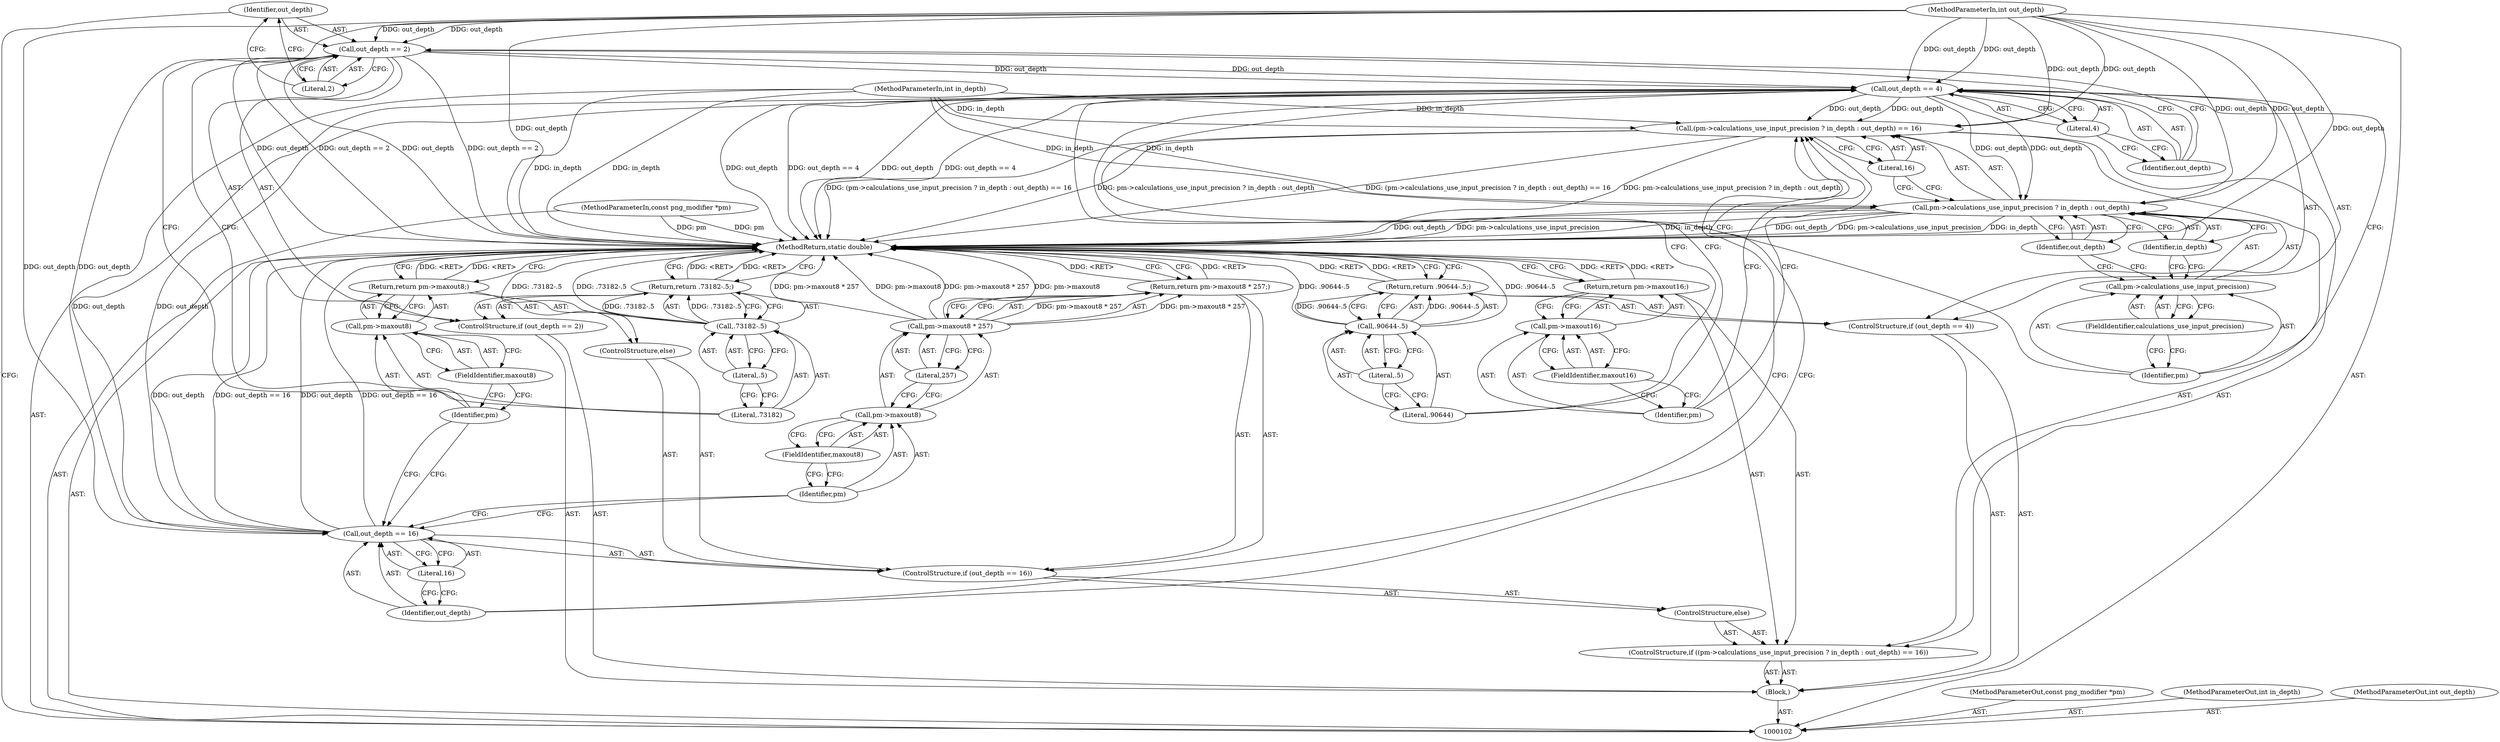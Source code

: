 digraph "0_Android_9d4853418ab2f754c2b63e091c29c5529b8b86ca_108" {
"1000107" [label="(ControlStructure,if (out_depth == 2))"];
"1000110" [label="(Literal,2)"];
"1000108" [label="(Call,out_depth == 2)"];
"1000109" [label="(Identifier,out_depth)"];
"1000111" [label="(Return,return .73182-.5;)"];
"1000114" [label="(Literal,.5)"];
"1000112" [label="(Call,.73182-.5)"];
"1000113" [label="(Literal,.73182)"];
"1000115" [label="(ControlStructure,if (out_depth == 4))"];
"1000118" [label="(Literal,4)"];
"1000116" [label="(Call,out_depth == 4)"];
"1000117" [label="(Identifier,out_depth)"];
"1000119" [label="(Return,return .90644-.5;)"];
"1000122" [label="(Literal,.5)"];
"1000120" [label="(Call,.90644-.5)"];
"1000121" [label="(Literal,.90644)"];
"1000123" [label="(ControlStructure,if ((pm->calculations_use_input_precision ? in_depth : out_depth) == 16))"];
"1000128" [label="(FieldIdentifier,calculations_use_input_precision)"];
"1000129" [label="(Identifier,in_depth)"];
"1000124" [label="(Call,(pm->calculations_use_input_precision ? in_depth : out_depth) == 16)"];
"1000130" [label="(Identifier,out_depth)"];
"1000125" [label="(Call,pm->calculations_use_input_precision ? in_depth : out_depth)"];
"1000126" [label="(Call,pm->calculations_use_input_precision)"];
"1000127" [label="(Identifier,pm)"];
"1000131" [label="(Literal,16)"];
"1000132" [label="(Return,return pm->maxout16;)"];
"1000135" [label="(FieldIdentifier,maxout16)"];
"1000133" [label="(Call,pm->maxout16)"];
"1000134" [label="(Identifier,pm)"];
"1000152" [label="(MethodReturn,static double)"];
"1000103" [label="(MethodParameterIn,const png_modifier *pm)"];
"1000184" [label="(MethodParameterOut,const png_modifier *pm)"];
"1000104" [label="(MethodParameterIn,int in_depth)"];
"1000185" [label="(MethodParameterOut,int in_depth)"];
"1000105" [label="(MethodParameterIn,int out_depth)"];
"1000186" [label="(MethodParameterOut,int out_depth)"];
"1000136" [label="(ControlStructure,else)"];
"1000138" [label="(Call,out_depth == 16)"];
"1000139" [label="(Identifier,out_depth)"];
"1000140" [label="(Literal,16)"];
"1000137" [label="(ControlStructure,if (out_depth == 16))"];
"1000141" [label="(Return,return pm->maxout8 * 257;)"];
"1000145" [label="(FieldIdentifier,maxout8)"];
"1000146" [label="(Literal,257)"];
"1000142" [label="(Call,pm->maxout8 * 257)"];
"1000143" [label="(Call,pm->maxout8)"];
"1000144" [label="(Identifier,pm)"];
"1000147" [label="(ControlStructure,else)"];
"1000148" [label="(Return,return pm->maxout8;)"];
"1000151" [label="(FieldIdentifier,maxout8)"];
"1000149" [label="(Call,pm->maxout8)"];
"1000150" [label="(Identifier,pm)"];
"1000106" [label="(Block,)"];
"1000107" -> "1000106"  [label="AST: "];
"1000108" -> "1000107"  [label="AST: "];
"1000111" -> "1000107"  [label="AST: "];
"1000110" -> "1000108"  [label="AST: "];
"1000110" -> "1000109"  [label="CFG: "];
"1000108" -> "1000110"  [label="CFG: "];
"1000108" -> "1000107"  [label="AST: "];
"1000108" -> "1000110"  [label="CFG: "];
"1000109" -> "1000108"  [label="AST: "];
"1000110" -> "1000108"  [label="AST: "];
"1000113" -> "1000108"  [label="CFG: "];
"1000117" -> "1000108"  [label="CFG: "];
"1000108" -> "1000152"  [label="DDG: out_depth == 2"];
"1000108" -> "1000152"  [label="DDG: out_depth"];
"1000105" -> "1000108"  [label="DDG: out_depth"];
"1000108" -> "1000116"  [label="DDG: out_depth"];
"1000109" -> "1000108"  [label="AST: "];
"1000109" -> "1000102"  [label="CFG: "];
"1000110" -> "1000109"  [label="CFG: "];
"1000111" -> "1000107"  [label="AST: "];
"1000111" -> "1000112"  [label="CFG: "];
"1000112" -> "1000111"  [label="AST: "];
"1000152" -> "1000111"  [label="CFG: "];
"1000111" -> "1000152"  [label="DDG: <RET>"];
"1000112" -> "1000111"  [label="DDG: .73182-.5"];
"1000114" -> "1000112"  [label="AST: "];
"1000114" -> "1000113"  [label="CFG: "];
"1000112" -> "1000114"  [label="CFG: "];
"1000112" -> "1000111"  [label="AST: "];
"1000112" -> "1000114"  [label="CFG: "];
"1000113" -> "1000112"  [label="AST: "];
"1000114" -> "1000112"  [label="AST: "];
"1000111" -> "1000112"  [label="CFG: "];
"1000112" -> "1000152"  [label="DDG: .73182-.5"];
"1000112" -> "1000111"  [label="DDG: .73182-.5"];
"1000113" -> "1000112"  [label="AST: "];
"1000113" -> "1000108"  [label="CFG: "];
"1000114" -> "1000113"  [label="CFG: "];
"1000115" -> "1000106"  [label="AST: "];
"1000116" -> "1000115"  [label="AST: "];
"1000119" -> "1000115"  [label="AST: "];
"1000118" -> "1000116"  [label="AST: "];
"1000118" -> "1000117"  [label="CFG: "];
"1000116" -> "1000118"  [label="CFG: "];
"1000116" -> "1000115"  [label="AST: "];
"1000116" -> "1000118"  [label="CFG: "];
"1000117" -> "1000116"  [label="AST: "];
"1000118" -> "1000116"  [label="AST: "];
"1000121" -> "1000116"  [label="CFG: "];
"1000127" -> "1000116"  [label="CFG: "];
"1000116" -> "1000152"  [label="DDG: out_depth"];
"1000116" -> "1000152"  [label="DDG: out_depth == 4"];
"1000108" -> "1000116"  [label="DDG: out_depth"];
"1000105" -> "1000116"  [label="DDG: out_depth"];
"1000116" -> "1000124"  [label="DDG: out_depth"];
"1000116" -> "1000125"  [label="DDG: out_depth"];
"1000116" -> "1000138"  [label="DDG: out_depth"];
"1000117" -> "1000116"  [label="AST: "];
"1000117" -> "1000108"  [label="CFG: "];
"1000118" -> "1000117"  [label="CFG: "];
"1000119" -> "1000115"  [label="AST: "];
"1000119" -> "1000120"  [label="CFG: "];
"1000120" -> "1000119"  [label="AST: "];
"1000152" -> "1000119"  [label="CFG: "];
"1000119" -> "1000152"  [label="DDG: <RET>"];
"1000120" -> "1000119"  [label="DDG: .90644-.5"];
"1000122" -> "1000120"  [label="AST: "];
"1000122" -> "1000121"  [label="CFG: "];
"1000120" -> "1000122"  [label="CFG: "];
"1000120" -> "1000119"  [label="AST: "];
"1000120" -> "1000122"  [label="CFG: "];
"1000121" -> "1000120"  [label="AST: "];
"1000122" -> "1000120"  [label="AST: "];
"1000119" -> "1000120"  [label="CFG: "];
"1000120" -> "1000152"  [label="DDG: .90644-.5"];
"1000120" -> "1000119"  [label="DDG: .90644-.5"];
"1000121" -> "1000120"  [label="AST: "];
"1000121" -> "1000116"  [label="CFG: "];
"1000122" -> "1000121"  [label="CFG: "];
"1000123" -> "1000106"  [label="AST: "];
"1000124" -> "1000123"  [label="AST: "];
"1000132" -> "1000123"  [label="AST: "];
"1000136" -> "1000123"  [label="AST: "];
"1000128" -> "1000126"  [label="AST: "];
"1000128" -> "1000127"  [label="CFG: "];
"1000126" -> "1000128"  [label="CFG: "];
"1000129" -> "1000125"  [label="AST: "];
"1000129" -> "1000126"  [label="CFG: "];
"1000125" -> "1000129"  [label="CFG: "];
"1000124" -> "1000123"  [label="AST: "];
"1000124" -> "1000131"  [label="CFG: "];
"1000125" -> "1000124"  [label="AST: "];
"1000131" -> "1000124"  [label="AST: "];
"1000134" -> "1000124"  [label="CFG: "];
"1000139" -> "1000124"  [label="CFG: "];
"1000124" -> "1000152"  [label="DDG: pm->calculations_use_input_precision ? in_depth : out_depth"];
"1000124" -> "1000152"  [label="DDG: (pm->calculations_use_input_precision ? in_depth : out_depth) == 16"];
"1000104" -> "1000124"  [label="DDG: in_depth"];
"1000116" -> "1000124"  [label="DDG: out_depth"];
"1000105" -> "1000124"  [label="DDG: out_depth"];
"1000130" -> "1000125"  [label="AST: "];
"1000130" -> "1000126"  [label="CFG: "];
"1000125" -> "1000130"  [label="CFG: "];
"1000125" -> "1000124"  [label="AST: "];
"1000125" -> "1000129"  [label="CFG: "];
"1000125" -> "1000130"  [label="CFG: "];
"1000126" -> "1000125"  [label="AST: "];
"1000129" -> "1000125"  [label="AST: "];
"1000130" -> "1000125"  [label="AST: "];
"1000131" -> "1000125"  [label="CFG: "];
"1000125" -> "1000152"  [label="DDG: out_depth"];
"1000125" -> "1000152"  [label="DDG: pm->calculations_use_input_precision"];
"1000125" -> "1000152"  [label="DDG: in_depth"];
"1000104" -> "1000125"  [label="DDG: in_depth"];
"1000116" -> "1000125"  [label="DDG: out_depth"];
"1000105" -> "1000125"  [label="DDG: out_depth"];
"1000126" -> "1000125"  [label="AST: "];
"1000126" -> "1000128"  [label="CFG: "];
"1000127" -> "1000126"  [label="AST: "];
"1000128" -> "1000126"  [label="AST: "];
"1000129" -> "1000126"  [label="CFG: "];
"1000130" -> "1000126"  [label="CFG: "];
"1000127" -> "1000126"  [label="AST: "];
"1000127" -> "1000116"  [label="CFG: "];
"1000128" -> "1000127"  [label="CFG: "];
"1000131" -> "1000124"  [label="AST: "];
"1000131" -> "1000125"  [label="CFG: "];
"1000124" -> "1000131"  [label="CFG: "];
"1000132" -> "1000123"  [label="AST: "];
"1000132" -> "1000133"  [label="CFG: "];
"1000133" -> "1000132"  [label="AST: "];
"1000152" -> "1000132"  [label="CFG: "];
"1000132" -> "1000152"  [label="DDG: <RET>"];
"1000135" -> "1000133"  [label="AST: "];
"1000135" -> "1000134"  [label="CFG: "];
"1000133" -> "1000135"  [label="CFG: "];
"1000133" -> "1000132"  [label="AST: "];
"1000133" -> "1000135"  [label="CFG: "];
"1000134" -> "1000133"  [label="AST: "];
"1000135" -> "1000133"  [label="AST: "];
"1000132" -> "1000133"  [label="CFG: "];
"1000134" -> "1000133"  [label="AST: "];
"1000134" -> "1000124"  [label="CFG: "];
"1000135" -> "1000134"  [label="CFG: "];
"1000152" -> "1000102"  [label="AST: "];
"1000152" -> "1000111"  [label="CFG: "];
"1000152" -> "1000119"  [label="CFG: "];
"1000152" -> "1000132"  [label="CFG: "];
"1000152" -> "1000141"  [label="CFG: "];
"1000152" -> "1000148"  [label="CFG: "];
"1000116" -> "1000152"  [label="DDG: out_depth"];
"1000116" -> "1000152"  [label="DDG: out_depth == 4"];
"1000142" -> "1000152"  [label="DDG: pm->maxout8 * 257"];
"1000142" -> "1000152"  [label="DDG: pm->maxout8"];
"1000124" -> "1000152"  [label="DDG: pm->calculations_use_input_precision ? in_depth : out_depth"];
"1000124" -> "1000152"  [label="DDG: (pm->calculations_use_input_precision ? in_depth : out_depth) == 16"];
"1000108" -> "1000152"  [label="DDG: out_depth == 2"];
"1000108" -> "1000152"  [label="DDG: out_depth"];
"1000104" -> "1000152"  [label="DDG: in_depth"];
"1000105" -> "1000152"  [label="DDG: out_depth"];
"1000138" -> "1000152"  [label="DDG: out_depth"];
"1000138" -> "1000152"  [label="DDG: out_depth == 16"];
"1000112" -> "1000152"  [label="DDG: .73182-.5"];
"1000120" -> "1000152"  [label="DDG: .90644-.5"];
"1000125" -> "1000152"  [label="DDG: out_depth"];
"1000125" -> "1000152"  [label="DDG: pm->calculations_use_input_precision"];
"1000125" -> "1000152"  [label="DDG: in_depth"];
"1000103" -> "1000152"  [label="DDG: pm"];
"1000111" -> "1000152"  [label="DDG: <RET>"];
"1000132" -> "1000152"  [label="DDG: <RET>"];
"1000119" -> "1000152"  [label="DDG: <RET>"];
"1000148" -> "1000152"  [label="DDG: <RET>"];
"1000141" -> "1000152"  [label="DDG: <RET>"];
"1000103" -> "1000102"  [label="AST: "];
"1000103" -> "1000152"  [label="DDG: pm"];
"1000184" -> "1000102"  [label="AST: "];
"1000104" -> "1000102"  [label="AST: "];
"1000104" -> "1000152"  [label="DDG: in_depth"];
"1000104" -> "1000124"  [label="DDG: in_depth"];
"1000104" -> "1000125"  [label="DDG: in_depth"];
"1000185" -> "1000102"  [label="AST: "];
"1000105" -> "1000102"  [label="AST: "];
"1000105" -> "1000152"  [label="DDG: out_depth"];
"1000105" -> "1000108"  [label="DDG: out_depth"];
"1000105" -> "1000116"  [label="DDG: out_depth"];
"1000105" -> "1000124"  [label="DDG: out_depth"];
"1000105" -> "1000125"  [label="DDG: out_depth"];
"1000105" -> "1000138"  [label="DDG: out_depth"];
"1000186" -> "1000102"  [label="AST: "];
"1000136" -> "1000123"  [label="AST: "];
"1000137" -> "1000136"  [label="AST: "];
"1000138" -> "1000137"  [label="AST: "];
"1000138" -> "1000140"  [label="CFG: "];
"1000139" -> "1000138"  [label="AST: "];
"1000140" -> "1000138"  [label="AST: "];
"1000144" -> "1000138"  [label="CFG: "];
"1000150" -> "1000138"  [label="CFG: "];
"1000138" -> "1000152"  [label="DDG: out_depth"];
"1000138" -> "1000152"  [label="DDG: out_depth == 16"];
"1000105" -> "1000138"  [label="DDG: out_depth"];
"1000116" -> "1000138"  [label="DDG: out_depth"];
"1000139" -> "1000138"  [label="AST: "];
"1000139" -> "1000124"  [label="CFG: "];
"1000140" -> "1000139"  [label="CFG: "];
"1000140" -> "1000138"  [label="AST: "];
"1000140" -> "1000139"  [label="CFG: "];
"1000138" -> "1000140"  [label="CFG: "];
"1000137" -> "1000136"  [label="AST: "];
"1000138" -> "1000137"  [label="AST: "];
"1000141" -> "1000137"  [label="AST: "];
"1000147" -> "1000137"  [label="AST: "];
"1000141" -> "1000137"  [label="AST: "];
"1000141" -> "1000142"  [label="CFG: "];
"1000142" -> "1000141"  [label="AST: "];
"1000152" -> "1000141"  [label="CFG: "];
"1000141" -> "1000152"  [label="DDG: <RET>"];
"1000142" -> "1000141"  [label="DDG: pm->maxout8 * 257"];
"1000145" -> "1000143"  [label="AST: "];
"1000145" -> "1000144"  [label="CFG: "];
"1000143" -> "1000145"  [label="CFG: "];
"1000146" -> "1000142"  [label="AST: "];
"1000146" -> "1000143"  [label="CFG: "];
"1000142" -> "1000146"  [label="CFG: "];
"1000142" -> "1000141"  [label="AST: "];
"1000142" -> "1000146"  [label="CFG: "];
"1000143" -> "1000142"  [label="AST: "];
"1000146" -> "1000142"  [label="AST: "];
"1000141" -> "1000142"  [label="CFG: "];
"1000142" -> "1000152"  [label="DDG: pm->maxout8 * 257"];
"1000142" -> "1000152"  [label="DDG: pm->maxout8"];
"1000142" -> "1000141"  [label="DDG: pm->maxout8 * 257"];
"1000143" -> "1000142"  [label="AST: "];
"1000143" -> "1000145"  [label="CFG: "];
"1000144" -> "1000143"  [label="AST: "];
"1000145" -> "1000143"  [label="AST: "];
"1000146" -> "1000143"  [label="CFG: "];
"1000144" -> "1000143"  [label="AST: "];
"1000144" -> "1000138"  [label="CFG: "];
"1000145" -> "1000144"  [label="CFG: "];
"1000147" -> "1000137"  [label="AST: "];
"1000148" -> "1000147"  [label="AST: "];
"1000148" -> "1000147"  [label="AST: "];
"1000148" -> "1000149"  [label="CFG: "];
"1000149" -> "1000148"  [label="AST: "];
"1000152" -> "1000148"  [label="CFG: "];
"1000148" -> "1000152"  [label="DDG: <RET>"];
"1000151" -> "1000149"  [label="AST: "];
"1000151" -> "1000150"  [label="CFG: "];
"1000149" -> "1000151"  [label="CFG: "];
"1000149" -> "1000148"  [label="AST: "];
"1000149" -> "1000151"  [label="CFG: "];
"1000150" -> "1000149"  [label="AST: "];
"1000151" -> "1000149"  [label="AST: "];
"1000148" -> "1000149"  [label="CFG: "];
"1000150" -> "1000149"  [label="AST: "];
"1000150" -> "1000138"  [label="CFG: "];
"1000151" -> "1000150"  [label="CFG: "];
"1000106" -> "1000102"  [label="AST: "];
"1000107" -> "1000106"  [label="AST: "];
"1000115" -> "1000106"  [label="AST: "];
"1000123" -> "1000106"  [label="AST: "];
}
